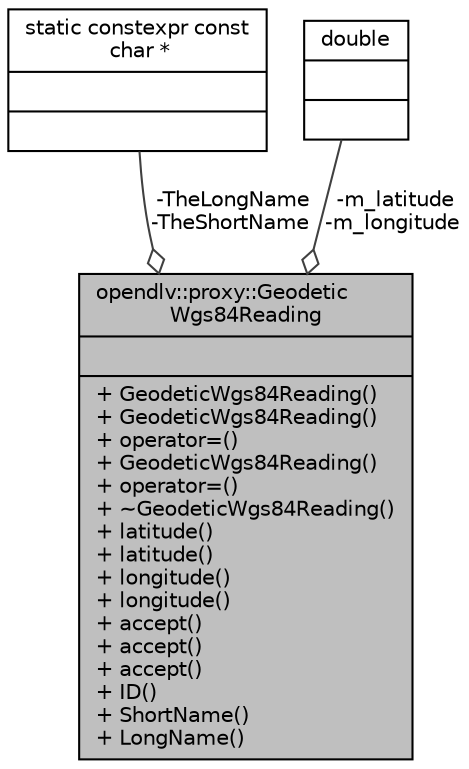 digraph "opendlv::proxy::GeodeticWgs84Reading"
{
 // LATEX_PDF_SIZE
  edge [fontname="Helvetica",fontsize="10",labelfontname="Helvetica",labelfontsize="10"];
  node [fontname="Helvetica",fontsize="10",shape=record];
  Node1 [label="{opendlv::proxy::Geodetic\lWgs84Reading\n||+ GeodeticWgs84Reading()\l+ GeodeticWgs84Reading()\l+ operator=()\l+ GeodeticWgs84Reading()\l+ operator=()\l+ ~GeodeticWgs84Reading()\l+ latitude()\l+ latitude()\l+ longitude()\l+ longitude()\l+ accept()\l+ accept()\l+ accept()\l+ ID()\l+ ShortName()\l+ LongName()\l}",height=0.2,width=0.4,color="black", fillcolor="grey75", style="filled", fontcolor="black",tooltip=" "];
  Node2 -> Node1 [color="grey25",fontsize="10",style="solid",label=" -TheLongName\n-TheShortName" ,arrowhead="odiamond"];
  Node2 [label="{static constexpr const\l char *\n||}",height=0.2,width=0.4,color="black", fillcolor="white", style="filled",tooltip=" "];
  Node3 -> Node1 [color="grey25",fontsize="10",style="solid",label=" -m_latitude\n-m_longitude" ,arrowhead="odiamond"];
  Node3 [label="{double\n||}",height=0.2,width=0.4,color="black", fillcolor="white", style="filled",tooltip=" "];
}
